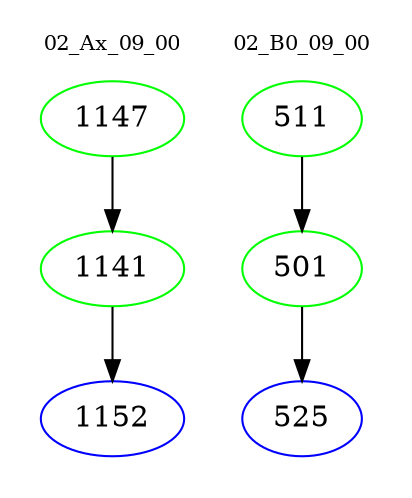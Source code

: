 digraph{
subgraph cluster_0 {
color = white
label = "02_Ax_09_00";
fontsize=10;
T0_1147 [label="1147", color="green"]
T0_1147 -> T0_1141 [color="black"]
T0_1141 [label="1141", color="green"]
T0_1141 -> T0_1152 [color="black"]
T0_1152 [label="1152", color="blue"]
}
subgraph cluster_1 {
color = white
label = "02_B0_09_00";
fontsize=10;
T1_511 [label="511", color="green"]
T1_511 -> T1_501 [color="black"]
T1_501 [label="501", color="green"]
T1_501 -> T1_525 [color="black"]
T1_525 [label="525", color="blue"]
}
}
